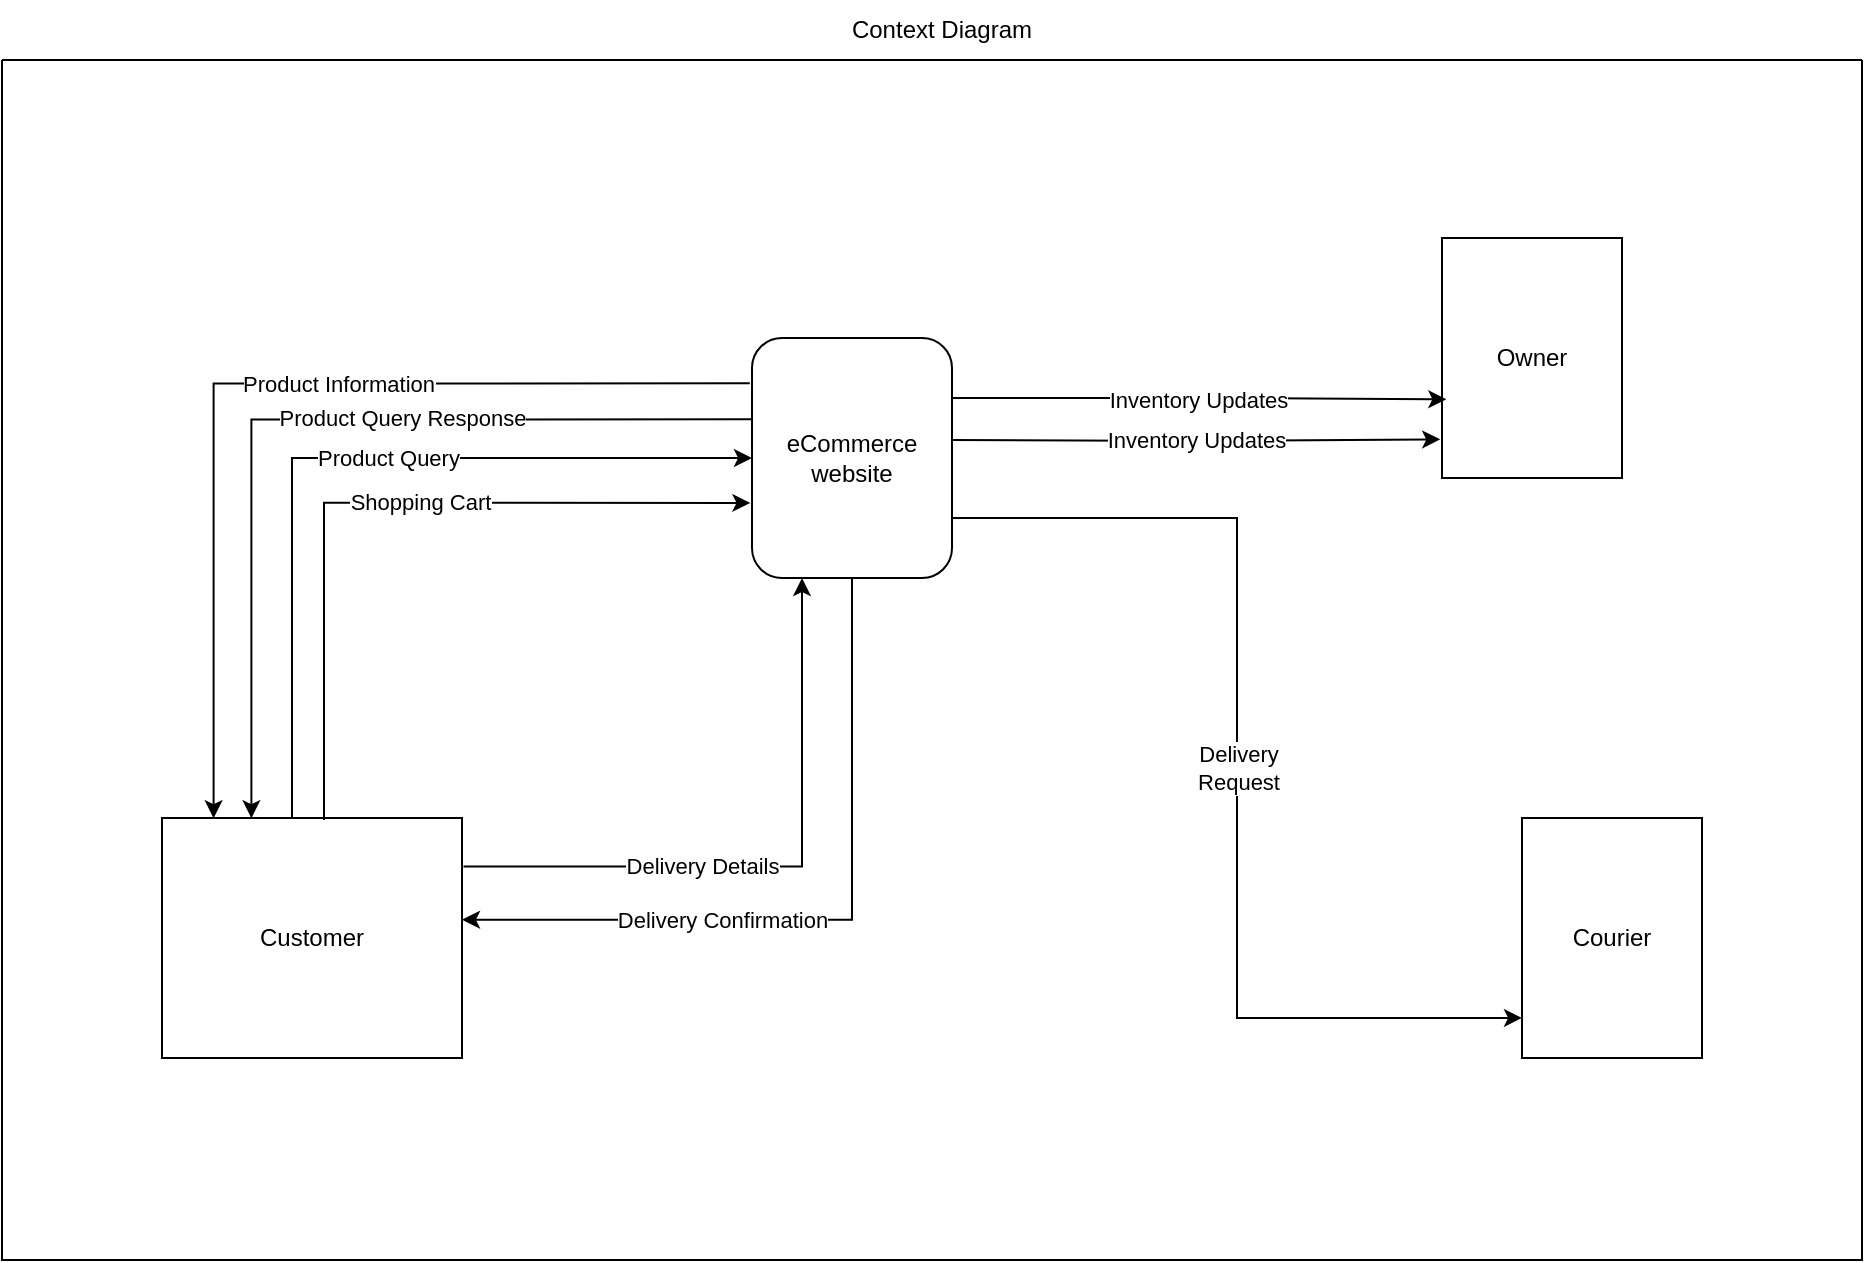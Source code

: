 <mxfile version="24.2.1" type="device">
  <diagram name="Page-1" id="5kye0BfmGoE3RPmWMngK">
    <mxGraphModel dx="1313" dy="677" grid="1" gridSize="10" guides="1" tooltips="1" connect="1" arrows="1" fold="1" page="1" pageScale="1" pageWidth="1169" pageHeight="827" math="0" shadow="0">
      <root>
        <mxCell id="0" />
        <mxCell id="1" parent="0" />
        <mxCell id="9_Nisc85x8kSFl2lh7D6-2" value="" style="swimlane;startSize=0;" vertex="1" parent="1">
          <mxGeometry x="120" y="120" width="930" height="600" as="geometry">
            <mxRectangle x="120" y="120" width="50" height="40" as="alternateBounds" />
          </mxGeometry>
        </mxCell>
        <mxCell id="9_Nisc85x8kSFl2lh7D6-13" value="Product Information" style="edgeStyle=orthogonalEdgeStyle;rounded=0;orthogonalLoop=1;jettySize=auto;html=1;exitX=-0.011;exitY=0.189;exitDx=0;exitDy=0;entryX=0.172;entryY=0.001;entryDx=0;entryDy=0;entryPerimeter=0;exitPerimeter=0;" edge="1" parent="9_Nisc85x8kSFl2lh7D6-2" source="9_Nisc85x8kSFl2lh7D6-5" target="9_Nisc85x8kSFl2lh7D6-8">
          <mxGeometry x="-0.152" relative="1" as="geometry">
            <mxPoint as="offset" />
          </mxGeometry>
        </mxCell>
        <mxCell id="9_Nisc85x8kSFl2lh7D6-5" value="eCommerce&lt;div&gt;website&lt;/div&gt;" style="rounded=1;whiteSpace=wrap;html=1;" vertex="1" parent="9_Nisc85x8kSFl2lh7D6-2">
          <mxGeometry x="375" y="139" width="100" height="120" as="geometry" />
        </mxCell>
        <mxCell id="9_Nisc85x8kSFl2lh7D6-8" value="Customer" style="rounded=0;whiteSpace=wrap;html=1;" vertex="1" parent="9_Nisc85x8kSFl2lh7D6-2">
          <mxGeometry x="80" y="379" width="150" height="120" as="geometry" />
        </mxCell>
        <mxCell id="9_Nisc85x8kSFl2lh7D6-9" value="Courier" style="rounded=0;whiteSpace=wrap;html=1;" vertex="1" parent="9_Nisc85x8kSFl2lh7D6-2">
          <mxGeometry x="760" y="379" width="90" height="120" as="geometry" />
        </mxCell>
        <mxCell id="9_Nisc85x8kSFl2lh7D6-10" value="Owner" style="rounded=0;whiteSpace=wrap;html=1;" vertex="1" parent="9_Nisc85x8kSFl2lh7D6-2">
          <mxGeometry x="720" y="89" width="90" height="120" as="geometry" />
        </mxCell>
        <mxCell id="9_Nisc85x8kSFl2lh7D6-14" value="Product Query Response" style="edgeStyle=orthogonalEdgeStyle;rounded=0;orthogonalLoop=1;jettySize=auto;html=1;entryX=0.298;entryY=0.001;entryDx=0;entryDy=0;exitX=-0.004;exitY=0.339;exitDx=0;exitDy=0;exitPerimeter=0;entryPerimeter=0;" edge="1" parent="9_Nisc85x8kSFl2lh7D6-2" source="9_Nisc85x8kSFl2lh7D6-5" target="9_Nisc85x8kSFl2lh7D6-8">
          <mxGeometry x="-0.222" y="-1" relative="1" as="geometry">
            <mxPoint x="370" y="179" as="sourcePoint" />
            <mxPoint x="145" y="369" as="targetPoint" />
            <mxPoint as="offset" />
          </mxGeometry>
        </mxCell>
        <mxCell id="9_Nisc85x8kSFl2lh7D6-15" value="Product Query" style="edgeStyle=orthogonalEdgeStyle;rounded=0;orthogonalLoop=1;jettySize=auto;html=1;entryX=0.431;entryY=0.008;entryDx=0;entryDy=0;entryPerimeter=0;startArrow=classic;startFill=1;endArrow=none;endFill=0;exitX=0;exitY=0.5;exitDx=0;exitDy=0;" edge="1" parent="9_Nisc85x8kSFl2lh7D6-2" source="9_Nisc85x8kSFl2lh7D6-5" target="9_Nisc85x8kSFl2lh7D6-8">
          <mxGeometry x="-0.112" relative="1" as="geometry">
            <mxPoint x="370" y="200" as="sourcePoint" />
            <mxPoint x="155" y="379" as="targetPoint" />
            <Array as="points">
              <mxPoint x="145" y="199" />
              <mxPoint x="145" y="379" />
            </Array>
            <mxPoint as="offset" />
          </mxGeometry>
        </mxCell>
        <mxCell id="9_Nisc85x8kSFl2lh7D6-16" value="Shopping Cart" style="edgeStyle=orthogonalEdgeStyle;rounded=0;orthogonalLoop=1;jettySize=auto;html=1;exitX=-0.008;exitY=0.687;exitDx=0;exitDy=0;exitPerimeter=0;startArrow=classic;startFill=1;endArrow=none;endFill=0;entryX=0.54;entryY=0.008;entryDx=0;entryDy=0;entryPerimeter=0;" edge="1" parent="9_Nisc85x8kSFl2lh7D6-2" source="9_Nisc85x8kSFl2lh7D6-5" target="9_Nisc85x8kSFl2lh7D6-8">
          <mxGeometry x="-0.112" relative="1" as="geometry">
            <mxPoint x="380" y="210" as="sourcePoint" />
            <mxPoint x="180" y="379" as="targetPoint" />
            <mxPoint as="offset" />
            <Array as="points">
              <mxPoint x="161" y="221" />
            </Array>
          </mxGeometry>
        </mxCell>
        <mxCell id="9_Nisc85x8kSFl2lh7D6-20" value="Delivery Details" style="edgeStyle=orthogonalEdgeStyle;rounded=0;orthogonalLoop=1;jettySize=auto;html=1;exitX=0.25;exitY=1;exitDx=0;exitDy=0;entryX=1.005;entryY=0.202;entryDx=0;entryDy=0;entryPerimeter=0;startArrow=classic;startFill=1;endArrow=none;endFill=0;" edge="1" parent="9_Nisc85x8kSFl2lh7D6-2" source="9_Nisc85x8kSFl2lh7D6-5" target="9_Nisc85x8kSFl2lh7D6-8">
          <mxGeometry x="0.239" relative="1" as="geometry">
            <mxPoint as="offset" />
          </mxGeometry>
        </mxCell>
        <mxCell id="9_Nisc85x8kSFl2lh7D6-23" value="Delivery&lt;div&gt;Request&lt;/div&gt;" style="edgeStyle=orthogonalEdgeStyle;rounded=0;orthogonalLoop=1;jettySize=auto;html=1;exitX=1;exitY=0.75;exitDx=0;exitDy=0;entryX=0;entryY=0.833;entryDx=0;entryDy=0;entryPerimeter=0;" edge="1" parent="9_Nisc85x8kSFl2lh7D6-2" source="9_Nisc85x8kSFl2lh7D6-5" target="9_Nisc85x8kSFl2lh7D6-9">
          <mxGeometry relative="1" as="geometry" />
        </mxCell>
        <mxCell id="9_Nisc85x8kSFl2lh7D6-25" value="Delivery Confirmation" style="edgeStyle=orthogonalEdgeStyle;rounded=0;orthogonalLoop=1;jettySize=auto;html=1;exitX=0.5;exitY=1;exitDx=0;exitDy=0;entryX=1;entryY=0.424;entryDx=0;entryDy=0;entryPerimeter=0;" edge="1" parent="9_Nisc85x8kSFl2lh7D6-2" source="9_Nisc85x8kSFl2lh7D6-5" target="9_Nisc85x8kSFl2lh7D6-8">
          <mxGeometry x="0.289" relative="1" as="geometry">
            <mxPoint as="offset" />
          </mxGeometry>
        </mxCell>
        <mxCell id="9_Nisc85x8kSFl2lh7D6-27" value="Inventory Updates" style="edgeStyle=orthogonalEdgeStyle;rounded=0;orthogonalLoop=1;jettySize=auto;html=1;exitX=1;exitY=0.25;exitDx=0;exitDy=0;entryX=0.024;entryY=0.672;entryDx=0;entryDy=0;entryPerimeter=0;" edge="1" parent="9_Nisc85x8kSFl2lh7D6-2" source="9_Nisc85x8kSFl2lh7D6-5" target="9_Nisc85x8kSFl2lh7D6-10">
          <mxGeometry x="0.002" relative="1" as="geometry">
            <mxPoint as="offset" />
          </mxGeometry>
        </mxCell>
        <mxCell id="9_Nisc85x8kSFl2lh7D6-29" value="Inventory Updates" style="edgeStyle=orthogonalEdgeStyle;rounded=0;orthogonalLoop=1;jettySize=auto;html=1;exitX=1;exitY=0.25;exitDx=0;exitDy=0;entryX=-0.01;entryY=0.839;entryDx=0;entryDy=0;entryPerimeter=0;" edge="1" parent="9_Nisc85x8kSFl2lh7D6-2" target="9_Nisc85x8kSFl2lh7D6-10">
          <mxGeometry x="0.002" relative="1" as="geometry">
            <mxPoint x="475" y="190" as="sourcePoint" />
            <mxPoint x="722" y="191" as="targetPoint" />
            <mxPoint as="offset" />
          </mxGeometry>
        </mxCell>
        <mxCell id="9_Nisc85x8kSFl2lh7D6-28" value="Context Diagram" style="text;html=1;align=center;verticalAlign=middle;whiteSpace=wrap;rounded=0;" vertex="1" parent="1">
          <mxGeometry x="540" y="90" width="100" height="30" as="geometry" />
        </mxCell>
      </root>
    </mxGraphModel>
  </diagram>
</mxfile>
